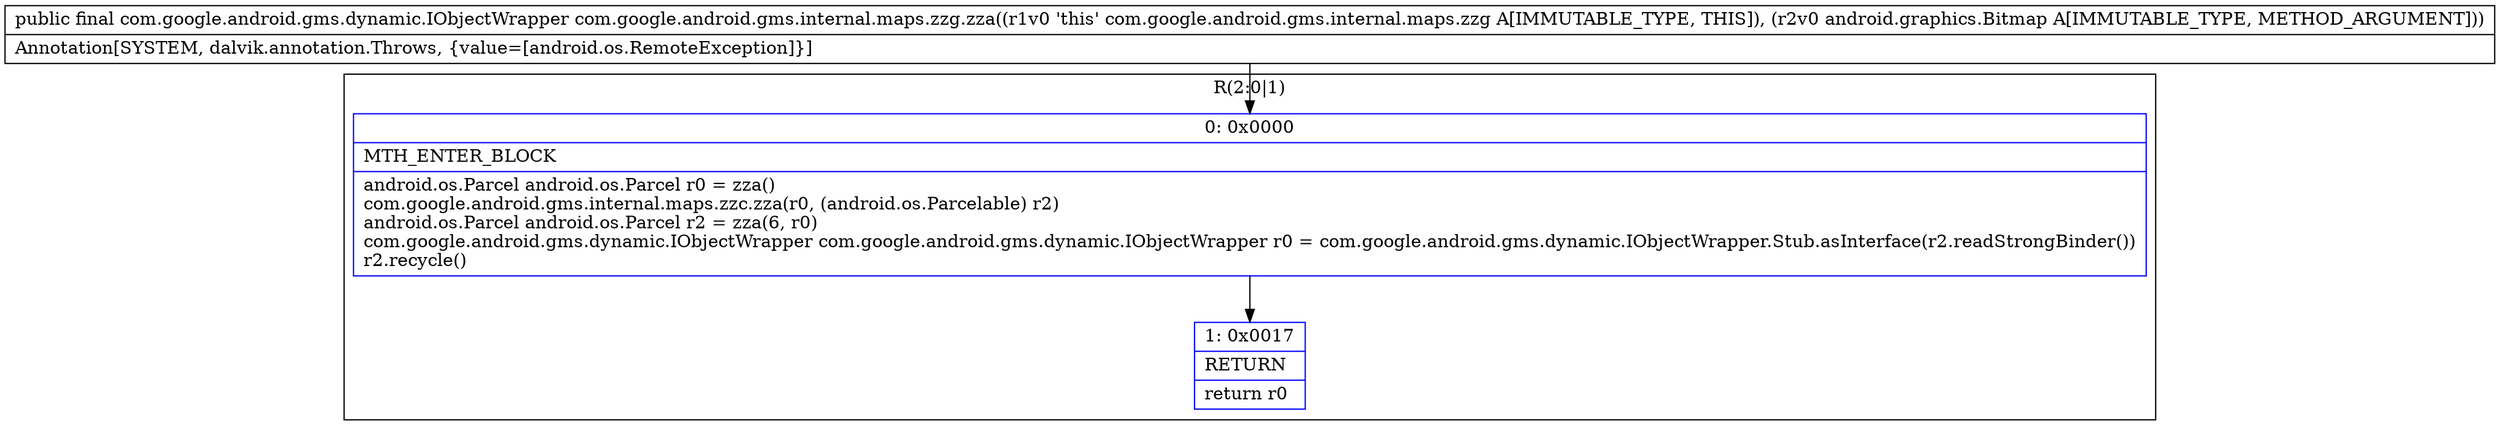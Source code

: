 digraph "CFG forcom.google.android.gms.internal.maps.zzg.zza(Landroid\/graphics\/Bitmap;)Lcom\/google\/android\/gms\/dynamic\/IObjectWrapper;" {
subgraph cluster_Region_1935696386 {
label = "R(2:0|1)";
node [shape=record,color=blue];
Node_0 [shape=record,label="{0\:\ 0x0000|MTH_ENTER_BLOCK\l|android.os.Parcel android.os.Parcel r0 = zza()\lcom.google.android.gms.internal.maps.zzc.zza(r0, (android.os.Parcelable) r2)\landroid.os.Parcel android.os.Parcel r2 = zza(6, r0)\lcom.google.android.gms.dynamic.IObjectWrapper com.google.android.gms.dynamic.IObjectWrapper r0 = com.google.android.gms.dynamic.IObjectWrapper.Stub.asInterface(r2.readStrongBinder())\lr2.recycle()\l}"];
Node_1 [shape=record,label="{1\:\ 0x0017|RETURN\l|return r0\l}"];
}
MethodNode[shape=record,label="{public final com.google.android.gms.dynamic.IObjectWrapper com.google.android.gms.internal.maps.zzg.zza((r1v0 'this' com.google.android.gms.internal.maps.zzg A[IMMUTABLE_TYPE, THIS]), (r2v0 android.graphics.Bitmap A[IMMUTABLE_TYPE, METHOD_ARGUMENT]))  | Annotation[SYSTEM, dalvik.annotation.Throws, \{value=[android.os.RemoteException]\}]\l}"];
MethodNode -> Node_0;
Node_0 -> Node_1;
}

